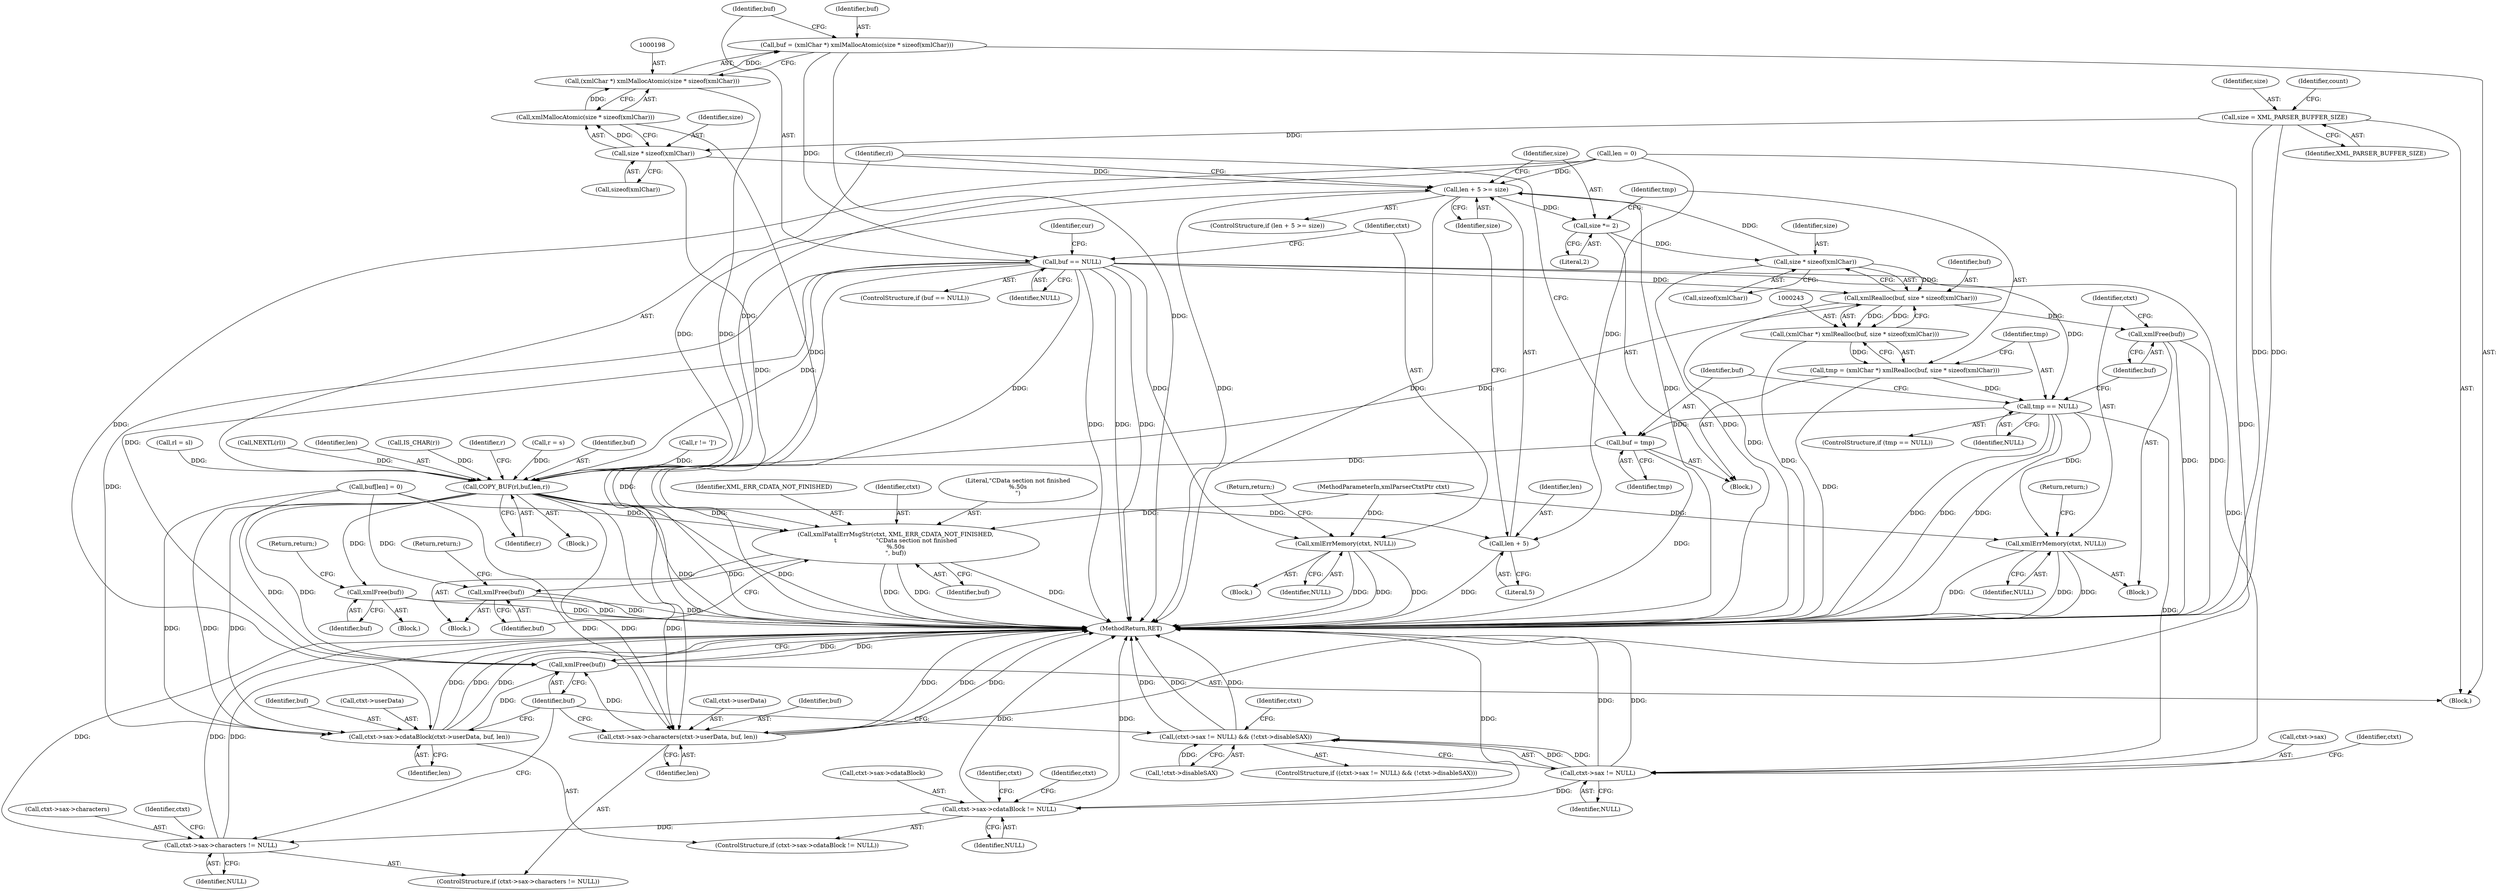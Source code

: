 digraph "0_Chrome_d0947db40187f4708c58e64cbd6013faf9eddeed_3@integer" {
"1000195" [label="(Call,buf = (xmlChar *) xmlMallocAtomic(size * sizeof(xmlChar)))"];
"1000197" [label="(Call,(xmlChar *) xmlMallocAtomic(size * sizeof(xmlChar)))"];
"1000199" [label="(Call,xmlMallocAtomic(size * sizeof(xmlChar)))"];
"1000200" [label="(Call,size * sizeof(xmlChar))"];
"1000114" [label="(Call,size = XML_PARSER_BUFFER_SIZE)"];
"1000205" [label="(Call,buf == NULL)"];
"1000209" [label="(Call,xmlErrMemory(ctxt, NULL))"];
"1000244" [label="(Call,xmlRealloc(buf, size * sizeof(xmlChar)))"];
"1000242" [label="(Call,(xmlChar *) xmlRealloc(buf, size * sizeof(xmlChar)))"];
"1000240" [label="(Call,tmp = (xmlChar *) xmlRealloc(buf, size * sizeof(xmlChar)))"];
"1000251" [label="(Call,tmp == NULL)"];
"1000257" [label="(Call,xmlErrMemory(ctxt, NULL))"];
"1000261" [label="(Call,buf = tmp)"];
"1000264" [label="(Call,COPY_BUF(rl,buf,len,r))"];
"1000230" [label="(Call,len + 5 >= size)"];
"1000237" [label="(Call,size *= 2)"];
"1000246" [label="(Call,size * sizeof(xmlChar))"];
"1000231" [label="(Call,len + 5)"];
"1000296" [label="(Call,xmlFree(buf))"];
"1000323" [label="(Call,xmlFatalErrMsgStr(ctxt, XML_ERR_CDATA_NOT_FINISHED,\n\t                     \"CData section not finished\n%.50s\n\", buf))"];
"1000328" [label="(Call,xmlFree(buf))"];
"1000353" [label="(Call,ctxt->sax->cdataBlock(ctxt->userData, buf, len))"];
"1000374" [label="(Call,xmlFree(buf))"];
"1000368" [label="(Call,ctxt->sax->characters(ctxt->userData, buf, len))"];
"1000335" [label="(Call,ctxt->sax != NULL)"];
"1000334" [label="(Call,(ctxt->sax != NULL) && (!ctxt->disableSAX))"];
"1000346" [label="(Call,ctxt->sax->cdataBlock != NULL)"];
"1000361" [label="(Call,ctxt->sax->characters != NULL)"];
"1000255" [label="(Call,xmlFree(buf))"];
"1000204" [label="(ControlStructure,if (buf == NULL))"];
"1000241" [label="(Identifier,tmp)"];
"1000252" [label="(Identifier,tmp)"];
"1000367" [label="(Identifier,NULL)"];
"1000264" [label="(Call,COPY_BUF(rl,buf,len,r))"];
"1000257" [label="(Call,xmlErrMemory(ctxt, NULL))"];
"1000335" [label="(Call,ctxt->sax != NULL)"];
"1000357" [label="(Identifier,buf)"];
"1000250" [label="(ControlStructure,if (tmp == NULL))"];
"1000272" [label="(Call,rl = sl)"];
"1000369" [label="(Call,ctxt->userData)"];
"1000364" [label="(Identifier,ctxt)"];
"1000201" [label="(Identifier,size)"];
"1000375" [label="(Identifier,buf)"];
"1000233" [label="(Literal,5)"];
"1000260" [label="(Return,return;)"];
"1000298" [label="(Return,return;)"];
"1000362" [label="(Call,ctxt->sax->characters)"];
"1000297" [label="(Identifier,buf)"];
"1000268" [label="(Identifier,r)"];
"1000325" [label="(Identifier,XML_ERR_CDATA_NOT_FINISHED)"];
"1000308" [label="(Call,buf[len] = 0)"];
"1000355" [label="(Identifier,ctxt)"];
"1000246" [label="(Call,size * sizeof(xmlChar))"];
"1000322" [label="(Block,)"];
"1000270" [label="(Identifier,r)"];
"1000339" [label="(Identifier,NULL)"];
"1000199" [label="(Call,xmlMallocAtomic(size * sizeof(xmlChar)))"];
"1000209" [label="(Call,xmlErrMemory(ctxt, NULL))"];
"1000116" [label="(Identifier,XML_PARSER_BUFFER_SIZE)"];
"1000258" [label="(Identifier,ctxt)"];
"1000361" [label="(Call,ctxt->sax->characters != NULL)"];
"1000330" [label="(Return,return;)"];
"1000336" [label="(Call,ctxt->sax)"];
"1000265" [label="(Identifier,rl)"];
"1000329" [label="(Identifier,buf)"];
"1000168" [label="(Call,NEXTL(rl))"];
"1000324" [label="(Identifier,ctxt)"];
"1000253" [label="(Identifier,NULL)"];
"1000115" [label="(Identifier,size)"];
"1000212" [label="(Return,return;)"];
"1000333" [label="(ControlStructure,if ((ctxt->sax != NULL) && (!ctxt->disableSAX)))"];
"1000230" [label="(Call,len + 5 >= size)"];
"1000261" [label="(Call,buf = tmp)"];
"1000327" [label="(Identifier,buf)"];
"1000229" [label="(ControlStructure,if (len + 5 >= size))"];
"1000345" [label="(ControlStructure,if (ctxt->sax->cdataBlock != NULL))"];
"1000259" [label="(Identifier,NULL)"];
"1000376" [label="(MethodReturn,RET)"];
"1000235" [label="(Block,)"];
"1000323" [label="(Call,xmlFatalErrMsgStr(ctxt, XML_ERR_CDATA_NOT_FINISHED,\n\t                     \"CData section not finished\n%.50s\n\", buf))"];
"1000245" [label="(Identifier,buf)"];
"1000242" [label="(Call,(xmlChar *) xmlRealloc(buf, size * sizeof(xmlChar)))"];
"1000326" [label="(Literal,\"CData section not finished\n%.50s\n\")"];
"1000352" [label="(Identifier,NULL)"];
"1000228" [label="(Block,)"];
"1000232" [label="(Identifier,len)"];
"1000334" [label="(Call,(ctxt->sax != NULL) && (!ctxt->disableSAX))"];
"1000216" [label="(Identifier,cur)"];
"1000104" [label="(Block,)"];
"1000263" [label="(Identifier,tmp)"];
"1000267" [label="(Identifier,len)"];
"1000254" [label="(Block,)"];
"1000114" [label="(Call,size = XML_PARSER_BUFFER_SIZE)"];
"1000200" [label="(Call,size * sizeof(xmlChar))"];
"1000195" [label="(Call,buf = (xmlChar *) xmlMallocAtomic(size * sizeof(xmlChar)))"];
"1000342" [label="(Identifier,ctxt)"];
"1000155" [label="(Call,IS_CHAR(r))"];
"1000110" [label="(Call,len = 0)"];
"1000269" [label="(Call,r = s)"];
"1000266" [label="(Identifier,buf)"];
"1000211" [label="(Identifier,NULL)"];
"1000240" [label="(Call,tmp = (xmlChar *) xmlRealloc(buf, size * sizeof(xmlChar)))"];
"1000234" [label="(Identifier,size)"];
"1000197" [label="(Call,(xmlChar *) xmlMallocAtomic(size * sizeof(xmlChar)))"];
"1000248" [label="(Call,sizeof(xmlChar))"];
"1000374" [label="(Call,xmlFree(buf))"];
"1000244" [label="(Call,xmlRealloc(buf, size * sizeof(xmlChar)))"];
"1000346" [label="(Call,ctxt->sax->cdataBlock != NULL)"];
"1000196" [label="(Identifier,buf)"];
"1000349" [label="(Identifier,ctxt)"];
"1000238" [label="(Identifier,size)"];
"1000207" [label="(Identifier,NULL)"];
"1000262" [label="(Identifier,buf)"];
"1000347" [label="(Call,ctxt->sax->cdataBlock)"];
"1000255" [label="(Call,xmlFree(buf))"];
"1000239" [label="(Literal,2)"];
"1000372" [label="(Identifier,buf)"];
"1000218" [label="(Call,r != ']')"];
"1000210" [label="(Identifier,ctxt)"];
"1000368" [label="(Call,ctxt->sax->characters(ctxt->userData, buf, len))"];
"1000295" [label="(Block,)"];
"1000296" [label="(Call,xmlFree(buf))"];
"1000125" [label="(Identifier,count)"];
"1000247" [label="(Identifier,size)"];
"1000354" [label="(Call,ctxt->userData)"];
"1000251" [label="(Call,tmp == NULL)"];
"1000256" [label="(Identifier,buf)"];
"1000205" [label="(Call,buf == NULL)"];
"1000328" [label="(Call,xmlFree(buf))"];
"1000370" [label="(Identifier,ctxt)"];
"1000103" [label="(MethodParameterIn,xmlParserCtxtPtr ctxt)"];
"1000358" [label="(Identifier,len)"];
"1000231" [label="(Call,len + 5)"];
"1000373" [label="(Identifier,len)"];
"1000237" [label="(Call,size *= 2)"];
"1000206" [label="(Identifier,buf)"];
"1000340" [label="(Call,!ctxt->disableSAX)"];
"1000360" [label="(ControlStructure,if (ctxt->sax->characters != NULL))"];
"1000208" [label="(Block,)"];
"1000353" [label="(Call,ctxt->sax->cdataBlock(ctxt->userData, buf, len))"];
"1000202" [label="(Call,sizeof(xmlChar))"];
"1000195" -> "1000104"  [label="AST: "];
"1000195" -> "1000197"  [label="CFG: "];
"1000196" -> "1000195"  [label="AST: "];
"1000197" -> "1000195"  [label="AST: "];
"1000206" -> "1000195"  [label="CFG: "];
"1000195" -> "1000376"  [label="DDG: "];
"1000197" -> "1000195"  [label="DDG: "];
"1000195" -> "1000205"  [label="DDG: "];
"1000197" -> "1000199"  [label="CFG: "];
"1000198" -> "1000197"  [label="AST: "];
"1000199" -> "1000197"  [label="AST: "];
"1000197" -> "1000376"  [label="DDG: "];
"1000199" -> "1000197"  [label="DDG: "];
"1000199" -> "1000200"  [label="CFG: "];
"1000200" -> "1000199"  [label="AST: "];
"1000199" -> "1000376"  [label="DDG: "];
"1000200" -> "1000199"  [label="DDG: "];
"1000200" -> "1000202"  [label="CFG: "];
"1000201" -> "1000200"  [label="AST: "];
"1000202" -> "1000200"  [label="AST: "];
"1000200" -> "1000376"  [label="DDG: "];
"1000114" -> "1000200"  [label="DDG: "];
"1000200" -> "1000230"  [label="DDG: "];
"1000114" -> "1000104"  [label="AST: "];
"1000114" -> "1000116"  [label="CFG: "];
"1000115" -> "1000114"  [label="AST: "];
"1000116" -> "1000114"  [label="AST: "];
"1000125" -> "1000114"  [label="CFG: "];
"1000114" -> "1000376"  [label="DDG: "];
"1000114" -> "1000376"  [label="DDG: "];
"1000205" -> "1000204"  [label="AST: "];
"1000205" -> "1000207"  [label="CFG: "];
"1000206" -> "1000205"  [label="AST: "];
"1000207" -> "1000205"  [label="AST: "];
"1000210" -> "1000205"  [label="CFG: "];
"1000216" -> "1000205"  [label="CFG: "];
"1000205" -> "1000376"  [label="DDG: "];
"1000205" -> "1000376"  [label="DDG: "];
"1000205" -> "1000376"  [label="DDG: "];
"1000205" -> "1000209"  [label="DDG: "];
"1000205" -> "1000244"  [label="DDG: "];
"1000205" -> "1000251"  [label="DDG: "];
"1000205" -> "1000264"  [label="DDG: "];
"1000205" -> "1000323"  [label="DDG: "];
"1000205" -> "1000335"  [label="DDG: "];
"1000205" -> "1000353"  [label="DDG: "];
"1000205" -> "1000368"  [label="DDG: "];
"1000205" -> "1000374"  [label="DDG: "];
"1000209" -> "1000208"  [label="AST: "];
"1000209" -> "1000211"  [label="CFG: "];
"1000210" -> "1000209"  [label="AST: "];
"1000211" -> "1000209"  [label="AST: "];
"1000212" -> "1000209"  [label="CFG: "];
"1000209" -> "1000376"  [label="DDG: "];
"1000209" -> "1000376"  [label="DDG: "];
"1000209" -> "1000376"  [label="DDG: "];
"1000103" -> "1000209"  [label="DDG: "];
"1000244" -> "1000242"  [label="AST: "];
"1000244" -> "1000246"  [label="CFG: "];
"1000245" -> "1000244"  [label="AST: "];
"1000246" -> "1000244"  [label="AST: "];
"1000242" -> "1000244"  [label="CFG: "];
"1000244" -> "1000376"  [label="DDG: "];
"1000244" -> "1000242"  [label="DDG: "];
"1000244" -> "1000242"  [label="DDG: "];
"1000264" -> "1000244"  [label="DDG: "];
"1000246" -> "1000244"  [label="DDG: "];
"1000244" -> "1000255"  [label="DDG: "];
"1000242" -> "1000240"  [label="AST: "];
"1000243" -> "1000242"  [label="AST: "];
"1000240" -> "1000242"  [label="CFG: "];
"1000242" -> "1000376"  [label="DDG: "];
"1000242" -> "1000240"  [label="DDG: "];
"1000240" -> "1000235"  [label="AST: "];
"1000241" -> "1000240"  [label="AST: "];
"1000252" -> "1000240"  [label="CFG: "];
"1000240" -> "1000376"  [label="DDG: "];
"1000240" -> "1000251"  [label="DDG: "];
"1000251" -> "1000250"  [label="AST: "];
"1000251" -> "1000253"  [label="CFG: "];
"1000252" -> "1000251"  [label="AST: "];
"1000253" -> "1000251"  [label="AST: "];
"1000256" -> "1000251"  [label="CFG: "];
"1000262" -> "1000251"  [label="CFG: "];
"1000251" -> "1000376"  [label="DDG: "];
"1000251" -> "1000376"  [label="DDG: "];
"1000251" -> "1000376"  [label="DDG: "];
"1000251" -> "1000257"  [label="DDG: "];
"1000251" -> "1000261"  [label="DDG: "];
"1000251" -> "1000335"  [label="DDG: "];
"1000257" -> "1000254"  [label="AST: "];
"1000257" -> "1000259"  [label="CFG: "];
"1000258" -> "1000257"  [label="AST: "];
"1000259" -> "1000257"  [label="AST: "];
"1000260" -> "1000257"  [label="CFG: "];
"1000257" -> "1000376"  [label="DDG: "];
"1000257" -> "1000376"  [label="DDG: "];
"1000257" -> "1000376"  [label="DDG: "];
"1000103" -> "1000257"  [label="DDG: "];
"1000261" -> "1000235"  [label="AST: "];
"1000261" -> "1000263"  [label="CFG: "];
"1000262" -> "1000261"  [label="AST: "];
"1000263" -> "1000261"  [label="AST: "];
"1000265" -> "1000261"  [label="CFG: "];
"1000261" -> "1000376"  [label="DDG: "];
"1000261" -> "1000264"  [label="DDG: "];
"1000264" -> "1000228"  [label="AST: "];
"1000264" -> "1000268"  [label="CFG: "];
"1000265" -> "1000264"  [label="AST: "];
"1000266" -> "1000264"  [label="AST: "];
"1000267" -> "1000264"  [label="AST: "];
"1000268" -> "1000264"  [label="AST: "];
"1000270" -> "1000264"  [label="CFG: "];
"1000264" -> "1000376"  [label="DDG: "];
"1000264" -> "1000376"  [label="DDG: "];
"1000264" -> "1000230"  [label="DDG: "];
"1000264" -> "1000231"  [label="DDG: "];
"1000168" -> "1000264"  [label="DDG: "];
"1000272" -> "1000264"  [label="DDG: "];
"1000110" -> "1000264"  [label="DDG: "];
"1000218" -> "1000264"  [label="DDG: "];
"1000269" -> "1000264"  [label="DDG: "];
"1000155" -> "1000264"  [label="DDG: "];
"1000264" -> "1000296"  [label="DDG: "];
"1000264" -> "1000323"  [label="DDG: "];
"1000264" -> "1000353"  [label="DDG: "];
"1000264" -> "1000353"  [label="DDG: "];
"1000264" -> "1000368"  [label="DDG: "];
"1000264" -> "1000368"  [label="DDG: "];
"1000264" -> "1000374"  [label="DDG: "];
"1000230" -> "1000229"  [label="AST: "];
"1000230" -> "1000234"  [label="CFG: "];
"1000231" -> "1000230"  [label="AST: "];
"1000234" -> "1000230"  [label="AST: "];
"1000238" -> "1000230"  [label="CFG: "];
"1000265" -> "1000230"  [label="CFG: "];
"1000230" -> "1000376"  [label="DDG: "];
"1000230" -> "1000376"  [label="DDG: "];
"1000230" -> "1000376"  [label="DDG: "];
"1000110" -> "1000230"  [label="DDG: "];
"1000246" -> "1000230"  [label="DDG: "];
"1000230" -> "1000237"  [label="DDG: "];
"1000237" -> "1000235"  [label="AST: "];
"1000237" -> "1000239"  [label="CFG: "];
"1000238" -> "1000237"  [label="AST: "];
"1000239" -> "1000237"  [label="AST: "];
"1000241" -> "1000237"  [label="CFG: "];
"1000237" -> "1000246"  [label="DDG: "];
"1000246" -> "1000248"  [label="CFG: "];
"1000247" -> "1000246"  [label="AST: "];
"1000248" -> "1000246"  [label="AST: "];
"1000246" -> "1000376"  [label="DDG: "];
"1000231" -> "1000233"  [label="CFG: "];
"1000232" -> "1000231"  [label="AST: "];
"1000233" -> "1000231"  [label="AST: "];
"1000234" -> "1000231"  [label="CFG: "];
"1000231" -> "1000376"  [label="DDG: "];
"1000110" -> "1000231"  [label="DDG: "];
"1000296" -> "1000295"  [label="AST: "];
"1000296" -> "1000297"  [label="CFG: "];
"1000297" -> "1000296"  [label="AST: "];
"1000298" -> "1000296"  [label="CFG: "];
"1000296" -> "1000376"  [label="DDG: "];
"1000296" -> "1000376"  [label="DDG: "];
"1000323" -> "1000322"  [label="AST: "];
"1000323" -> "1000327"  [label="CFG: "];
"1000324" -> "1000323"  [label="AST: "];
"1000325" -> "1000323"  [label="AST: "];
"1000326" -> "1000323"  [label="AST: "];
"1000327" -> "1000323"  [label="AST: "];
"1000329" -> "1000323"  [label="CFG: "];
"1000323" -> "1000376"  [label="DDG: "];
"1000323" -> "1000376"  [label="DDG: "];
"1000323" -> "1000376"  [label="DDG: "];
"1000103" -> "1000323"  [label="DDG: "];
"1000308" -> "1000323"  [label="DDG: "];
"1000323" -> "1000328"  [label="DDG: "];
"1000328" -> "1000322"  [label="AST: "];
"1000328" -> "1000329"  [label="CFG: "];
"1000329" -> "1000328"  [label="AST: "];
"1000330" -> "1000328"  [label="CFG: "];
"1000328" -> "1000376"  [label="DDG: "];
"1000328" -> "1000376"  [label="DDG: "];
"1000308" -> "1000328"  [label="DDG: "];
"1000353" -> "1000345"  [label="AST: "];
"1000353" -> "1000358"  [label="CFG: "];
"1000354" -> "1000353"  [label="AST: "];
"1000357" -> "1000353"  [label="AST: "];
"1000358" -> "1000353"  [label="AST: "];
"1000375" -> "1000353"  [label="CFG: "];
"1000353" -> "1000376"  [label="DDG: "];
"1000353" -> "1000376"  [label="DDG: "];
"1000353" -> "1000376"  [label="DDG: "];
"1000308" -> "1000353"  [label="DDG: "];
"1000110" -> "1000353"  [label="DDG: "];
"1000353" -> "1000374"  [label="DDG: "];
"1000374" -> "1000104"  [label="AST: "];
"1000374" -> "1000375"  [label="CFG: "];
"1000375" -> "1000374"  [label="AST: "];
"1000376" -> "1000374"  [label="CFG: "];
"1000374" -> "1000376"  [label="DDG: "];
"1000374" -> "1000376"  [label="DDG: "];
"1000308" -> "1000374"  [label="DDG: "];
"1000368" -> "1000374"  [label="DDG: "];
"1000368" -> "1000360"  [label="AST: "];
"1000368" -> "1000373"  [label="CFG: "];
"1000369" -> "1000368"  [label="AST: "];
"1000372" -> "1000368"  [label="AST: "];
"1000373" -> "1000368"  [label="AST: "];
"1000375" -> "1000368"  [label="CFG: "];
"1000368" -> "1000376"  [label="DDG: "];
"1000368" -> "1000376"  [label="DDG: "];
"1000368" -> "1000376"  [label="DDG: "];
"1000308" -> "1000368"  [label="DDG: "];
"1000110" -> "1000368"  [label="DDG: "];
"1000335" -> "1000334"  [label="AST: "];
"1000335" -> "1000339"  [label="CFG: "];
"1000336" -> "1000335"  [label="AST: "];
"1000339" -> "1000335"  [label="AST: "];
"1000342" -> "1000335"  [label="CFG: "];
"1000334" -> "1000335"  [label="CFG: "];
"1000335" -> "1000376"  [label="DDG: "];
"1000335" -> "1000376"  [label="DDG: "];
"1000335" -> "1000334"  [label="DDG: "];
"1000335" -> "1000334"  [label="DDG: "];
"1000335" -> "1000346"  [label="DDG: "];
"1000334" -> "1000333"  [label="AST: "];
"1000334" -> "1000340"  [label="CFG: "];
"1000340" -> "1000334"  [label="AST: "];
"1000349" -> "1000334"  [label="CFG: "];
"1000375" -> "1000334"  [label="CFG: "];
"1000334" -> "1000376"  [label="DDG: "];
"1000334" -> "1000376"  [label="DDG: "];
"1000334" -> "1000376"  [label="DDG: "];
"1000340" -> "1000334"  [label="DDG: "];
"1000346" -> "1000345"  [label="AST: "];
"1000346" -> "1000352"  [label="CFG: "];
"1000347" -> "1000346"  [label="AST: "];
"1000352" -> "1000346"  [label="AST: "];
"1000355" -> "1000346"  [label="CFG: "];
"1000364" -> "1000346"  [label="CFG: "];
"1000346" -> "1000376"  [label="DDG: "];
"1000346" -> "1000376"  [label="DDG: "];
"1000346" -> "1000376"  [label="DDG: "];
"1000346" -> "1000361"  [label="DDG: "];
"1000361" -> "1000360"  [label="AST: "];
"1000361" -> "1000367"  [label="CFG: "];
"1000362" -> "1000361"  [label="AST: "];
"1000367" -> "1000361"  [label="AST: "];
"1000370" -> "1000361"  [label="CFG: "];
"1000375" -> "1000361"  [label="CFG: "];
"1000361" -> "1000376"  [label="DDG: "];
"1000361" -> "1000376"  [label="DDG: "];
"1000361" -> "1000376"  [label="DDG: "];
"1000255" -> "1000254"  [label="AST: "];
"1000255" -> "1000256"  [label="CFG: "];
"1000256" -> "1000255"  [label="AST: "];
"1000258" -> "1000255"  [label="CFG: "];
"1000255" -> "1000376"  [label="DDG: "];
"1000255" -> "1000376"  [label="DDG: "];
}

